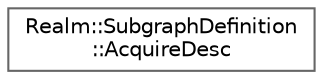 digraph "Graphical Class Hierarchy"
{
 // LATEX_PDF_SIZE
  bgcolor="transparent";
  edge [fontname=Helvetica,fontsize=10,labelfontname=Helvetica,labelfontsize=10];
  node [fontname=Helvetica,fontsize=10,shape=box,height=0.2,width=0.4];
  rankdir="LR";
  Node0 [id="Node000000",label="Realm::SubgraphDefinition\l::AcquireDesc",height=0.2,width=0.4,color="grey40", fillcolor="white", style="filled",URL="$structRealm_1_1SubgraphDefinition_1_1AcquireDesc.html",tooltip=" "];
}
